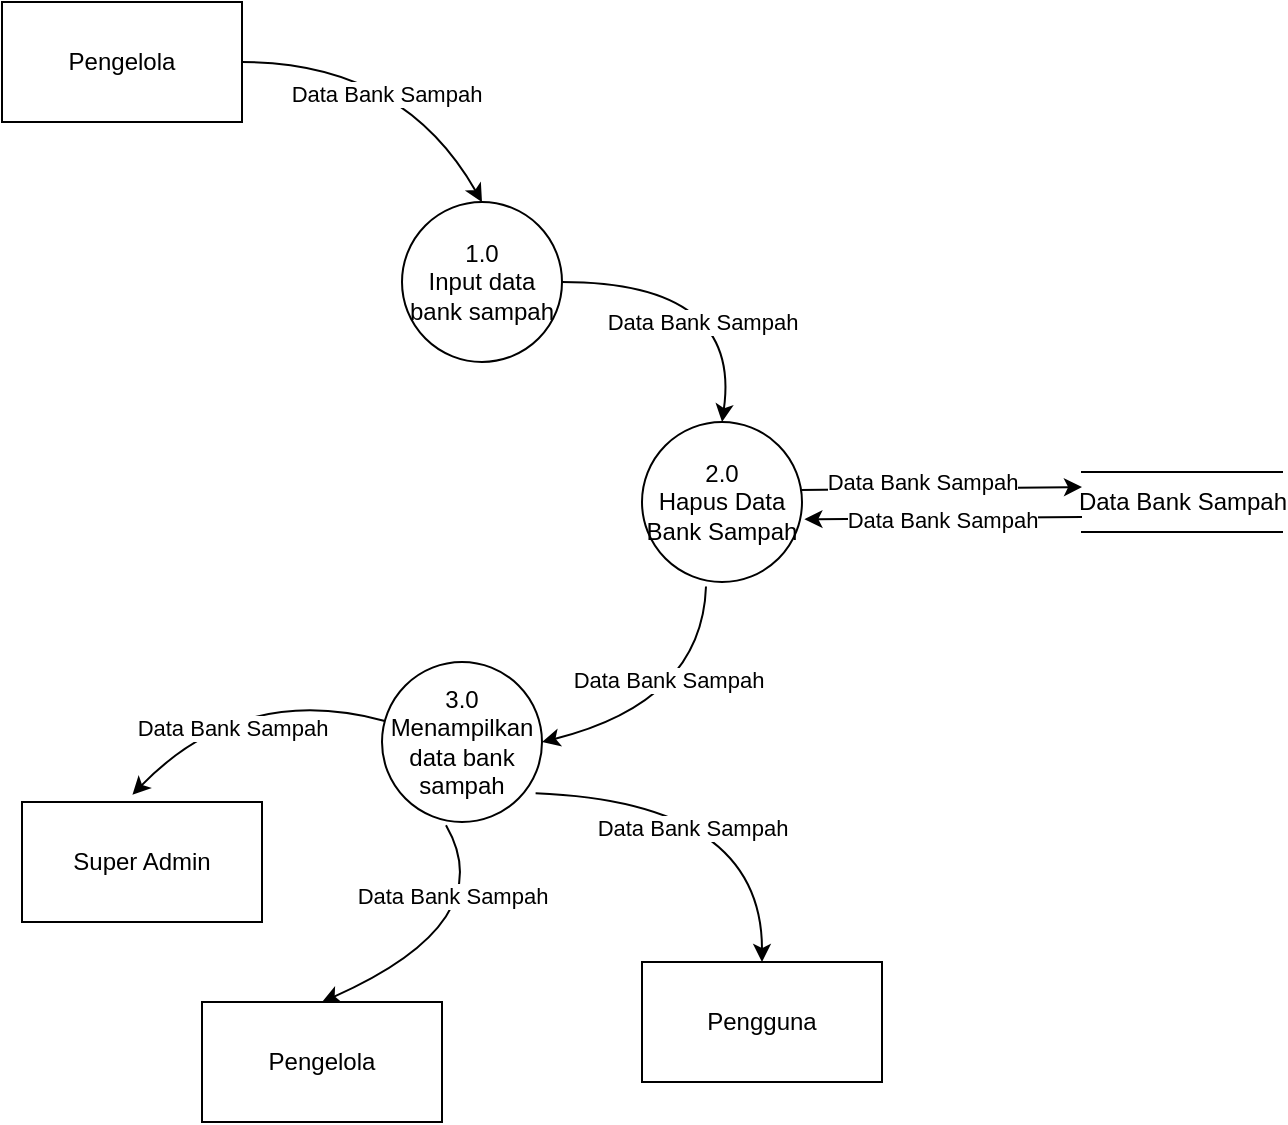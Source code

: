 <mxfile version="20.3.0" type="device"><diagram id="_imbfOgtXY3pEI7T3mZh" name="Page-1"><mxGraphModel dx="694" dy="434" grid="1" gridSize="10" guides="1" tooltips="1" connect="1" arrows="1" fold="1" page="1" pageScale="1" pageWidth="2339" pageHeight="3300" math="0" shadow="0"><root><mxCell id="0"/><mxCell id="1" parent="0"/><mxCell id="mYwmAVrI1RpKe8cxFDZw-1" value="Pengelola" style="rounded=0;whiteSpace=wrap;html=1;" vertex="1" parent="1"><mxGeometry x="60" y="60" width="120" height="60" as="geometry"/></mxCell><mxCell id="mYwmAVrI1RpKe8cxFDZw-2" value="1.0&lt;br&gt;Input data bank sampah" style="ellipse;whiteSpace=wrap;html=1;aspect=fixed;" vertex="1" parent="1"><mxGeometry x="260" y="160" width="80" height="80" as="geometry"/></mxCell><mxCell id="mYwmAVrI1RpKe8cxFDZw-3" value="" style="curved=1;endArrow=classic;html=1;rounded=0;exitX=1;exitY=0.5;exitDx=0;exitDy=0;entryX=0.5;entryY=0;entryDx=0;entryDy=0;" edge="1" parent="1" source="mYwmAVrI1RpKe8cxFDZw-1" target="mYwmAVrI1RpKe8cxFDZw-2"><mxGeometry width="50" height="50" relative="1" as="geometry"><mxPoint x="350" y="250" as="sourcePoint"/><mxPoint x="400" y="200" as="targetPoint"/><Array as="points"><mxPoint x="260" y="90"/></Array></mxGeometry></mxCell><mxCell id="mYwmAVrI1RpKe8cxFDZw-4" value="Data Bank Sampah" style="edgeLabel;html=1;align=center;verticalAlign=middle;resizable=0;points=[];" vertex="1" connectable="0" parent="mYwmAVrI1RpKe8cxFDZw-3"><mxGeometry x="0.109" y="-15" relative="1" as="geometry"><mxPoint as="offset"/></mxGeometry></mxCell><mxCell id="mYwmAVrI1RpKe8cxFDZw-6" value="" style="curved=1;endArrow=classic;html=1;rounded=0;exitX=1;exitY=0.5;exitDx=0;exitDy=0;entryX=0.5;entryY=0;entryDx=0;entryDy=0;" edge="1" parent="1" source="mYwmAVrI1RpKe8cxFDZw-2" target="mYwmAVrI1RpKe8cxFDZw-14"><mxGeometry width="50" height="50" relative="1" as="geometry"><mxPoint x="350" y="270" as="sourcePoint"/><mxPoint x="470" y="130" as="targetPoint"/><Array as="points"><mxPoint x="430" y="200"/></Array></mxGeometry></mxCell><mxCell id="mYwmAVrI1RpKe8cxFDZw-15" value="Data Bank Sampah" style="edgeLabel;html=1;align=center;verticalAlign=middle;resizable=0;points=[];" vertex="1" connectable="0" parent="mYwmAVrI1RpKe8cxFDZw-6"><mxGeometry x="-0.264" y="-13" relative="1" as="geometry"><mxPoint x="11" y="7" as="offset"/></mxGeometry></mxCell><mxCell id="mYwmAVrI1RpKe8cxFDZw-14" value="2.0&lt;br&gt;Hapus Data Bank Sampah" style="ellipse;whiteSpace=wrap;html=1;aspect=fixed;" vertex="1" parent="1"><mxGeometry x="380" y="270" width="80" height="80" as="geometry"/></mxCell><mxCell id="mYwmAVrI1RpKe8cxFDZw-16" value="Data Bank Sampah" style="html=1;dashed=0;whitespace=wrap;shape=partialRectangle;right=0;left=0;" vertex="1" parent="1"><mxGeometry x="600" y="295" width="100" height="30" as="geometry"/></mxCell><mxCell id="mYwmAVrI1RpKe8cxFDZw-18" value="" style="endArrow=classic;html=1;rounded=0;entryX=0;entryY=0.25;entryDx=0;entryDy=0;exitX=0.988;exitY=0.425;exitDx=0;exitDy=0;exitPerimeter=0;" edge="1" parent="1" source="mYwmAVrI1RpKe8cxFDZw-14" target="mYwmAVrI1RpKe8cxFDZw-16"><mxGeometry width="50" height="50" relative="1" as="geometry"><mxPoint x="310" y="330" as="sourcePoint"/><mxPoint x="360" y="280" as="targetPoint"/></mxGeometry></mxCell><mxCell id="mYwmAVrI1RpKe8cxFDZw-20" value="Data Bank Sampah" style="edgeLabel;html=1;align=center;verticalAlign=middle;resizable=0;points=[];" vertex="1" connectable="0" parent="mYwmAVrI1RpKe8cxFDZw-18"><mxGeometry x="-0.367" y="-1" relative="1" as="geometry"><mxPoint x="16" y="-5" as="offset"/></mxGeometry></mxCell><mxCell id="mYwmAVrI1RpKe8cxFDZw-23" value="" style="endArrow=classic;html=1;rounded=0;exitX=0;exitY=0.75;exitDx=0;exitDy=0;entryX=1.015;entryY=0.608;entryDx=0;entryDy=0;entryPerimeter=0;" edge="1" parent="1" source="mYwmAVrI1RpKe8cxFDZw-16" target="mYwmAVrI1RpKe8cxFDZw-14"><mxGeometry width="50" height="50" relative="1" as="geometry"><mxPoint x="490" y="330" as="sourcePoint"/><mxPoint x="540" y="280" as="targetPoint"/></mxGeometry></mxCell><mxCell id="mYwmAVrI1RpKe8cxFDZw-24" value="Data Bank Sampah" style="edgeLabel;html=1;align=center;verticalAlign=middle;resizable=0;points=[];" vertex="1" connectable="0" parent="mYwmAVrI1RpKe8cxFDZw-23"><mxGeometry x="0.28" y="1" relative="1" as="geometry"><mxPoint x="19" as="offset"/></mxGeometry></mxCell><mxCell id="mYwmAVrI1RpKe8cxFDZw-25" value="3.0&lt;br&gt;Menampilkan data bank sampah" style="ellipse;whiteSpace=wrap;html=1;aspect=fixed;" vertex="1" parent="1"><mxGeometry x="250" y="390" width="80" height="80" as="geometry"/></mxCell><mxCell id="mYwmAVrI1RpKe8cxFDZw-26" value="" style="curved=1;endArrow=classic;html=1;rounded=0;exitX=0.4;exitY=1.028;exitDx=0;exitDy=0;exitPerimeter=0;entryX=1;entryY=0.5;entryDx=0;entryDy=0;" edge="1" parent="1" source="mYwmAVrI1RpKe8cxFDZw-14" target="mYwmAVrI1RpKe8cxFDZw-25"><mxGeometry width="50" height="50" relative="1" as="geometry"><mxPoint x="440" y="400" as="sourcePoint"/><mxPoint x="490" y="350" as="targetPoint"/><Array as="points"><mxPoint x="410" y="410"/></Array></mxGeometry></mxCell><mxCell id="mYwmAVrI1RpKe8cxFDZw-27" value="Data Bank Sampah" style="edgeLabel;html=1;align=center;verticalAlign=middle;resizable=0;points=[];" vertex="1" connectable="0" parent="mYwmAVrI1RpKe8cxFDZw-26"><mxGeometry x="0.023" y="-15" relative="1" as="geometry"><mxPoint as="offset"/></mxGeometry></mxCell><mxCell id="mYwmAVrI1RpKe8cxFDZw-28" value="Pengguna" style="rounded=0;whiteSpace=wrap;html=1;" vertex="1" parent="1"><mxGeometry x="380" y="540" width="120" height="60" as="geometry"/></mxCell><mxCell id="mYwmAVrI1RpKe8cxFDZw-29" value="" style="curved=1;endArrow=classic;html=1;rounded=0;exitX=0.96;exitY=0.82;exitDx=0;exitDy=0;exitPerimeter=0;entryX=0.5;entryY=0;entryDx=0;entryDy=0;" edge="1" parent="1" source="mYwmAVrI1RpKe8cxFDZw-25" target="mYwmAVrI1RpKe8cxFDZw-28"><mxGeometry width="50" height="50" relative="1" as="geometry"><mxPoint x="440" y="490" as="sourcePoint"/><mxPoint x="490" y="440" as="targetPoint"/><Array as="points"><mxPoint x="440" y="460"/></Array></mxGeometry></mxCell><mxCell id="mYwmAVrI1RpKe8cxFDZw-30" value="Data Bank Sampah" style="edgeLabel;html=1;align=center;verticalAlign=middle;resizable=0;points=[];" vertex="1" connectable="0" parent="mYwmAVrI1RpKe8cxFDZw-29"><mxGeometry x="-0.183" y="-14" relative="1" as="geometry"><mxPoint as="offset"/></mxGeometry></mxCell><mxCell id="mYwmAVrI1RpKe8cxFDZw-31" value="Pengelola" style="rounded=0;whiteSpace=wrap;html=1;" vertex="1" parent="1"><mxGeometry x="160" y="560" width="120" height="60" as="geometry"/></mxCell><mxCell id="mYwmAVrI1RpKe8cxFDZw-32" value="Super Admin" style="rounded=0;whiteSpace=wrap;html=1;" vertex="1" parent="1"><mxGeometry x="70" y="460" width="120" height="60" as="geometry"/></mxCell><mxCell id="mYwmAVrI1RpKe8cxFDZw-33" value="" style="curved=1;endArrow=classic;html=1;rounded=0;entryX=0.46;entryY=-0.06;entryDx=0;entryDy=0;entryPerimeter=0;" edge="1" parent="1" source="mYwmAVrI1RpKe8cxFDZw-25" target="mYwmAVrI1RpKe8cxFDZw-32"><mxGeometry width="50" height="50" relative="1" as="geometry"><mxPoint x="330" y="490" as="sourcePoint"/><mxPoint x="380" y="440" as="targetPoint"/><Array as="points"><mxPoint x="180" y="400"/></Array></mxGeometry></mxCell><mxCell id="mYwmAVrI1RpKe8cxFDZw-34" value="Data Bank Sampah" style="edgeLabel;html=1;align=center;verticalAlign=middle;resizable=0;points=[];" vertex="1" connectable="0" parent="mYwmAVrI1RpKe8cxFDZw-33"><mxGeometry x="0.224" y="12" relative="1" as="geometry"><mxPoint as="offset"/></mxGeometry></mxCell><mxCell id="mYwmAVrI1RpKe8cxFDZw-35" value="" style="curved=1;endArrow=classic;html=1;rounded=0;exitX=0.4;exitY=1.02;exitDx=0;exitDy=0;exitPerimeter=0;entryX=0.5;entryY=0;entryDx=0;entryDy=0;" edge="1" parent="1" source="mYwmAVrI1RpKe8cxFDZw-25" target="mYwmAVrI1RpKe8cxFDZw-31"><mxGeometry width="50" height="50" relative="1" as="geometry"><mxPoint x="330" y="490" as="sourcePoint"/><mxPoint x="380" y="440" as="targetPoint"/><Array as="points"><mxPoint x="310" y="520"/></Array></mxGeometry></mxCell><mxCell id="mYwmAVrI1RpKe8cxFDZw-36" value="Data Bank Sampah" style="edgeLabel;html=1;align=center;verticalAlign=middle;resizable=0;points=[];" vertex="1" connectable="0" parent="mYwmAVrI1RpKe8cxFDZw-35"><mxGeometry x="-0.585" y="-15" relative="1" as="geometry"><mxPoint as="offset"/></mxGeometry></mxCell></root></mxGraphModel></diagram></mxfile>